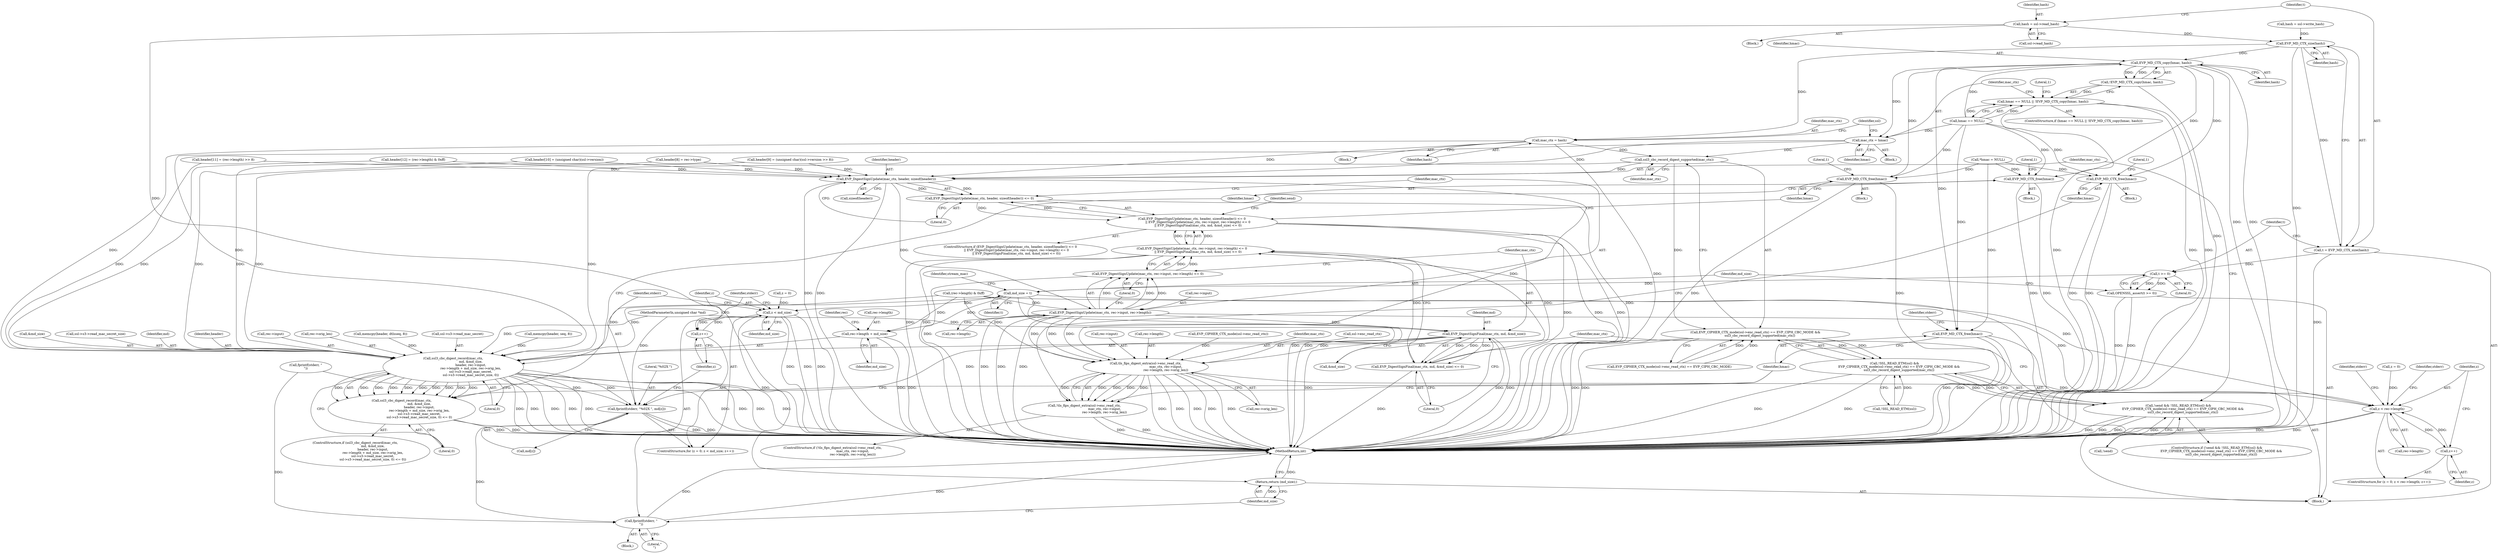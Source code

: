 digraph "0_openssl_4ad93618d26a3ea23d36ad5498ff4f59eff3a4d2_3@API" {
"1000159" [label="(Call,hash = ssl->read_hash)"];
"1000166" [label="(Call,EVP_MD_CTX_size(hash))"];
"1000164" [label="(Call,t = EVP_MD_CTX_size(hash))"];
"1000169" [label="(Call,t >= 0)"];
"1000168" [label="(Call,OPENSSL_assert(t >= 0))"];
"1000172" [label="(Call,md_size = t)"];
"1000305" [label="(Call,ssl3_cbc_digest_record(mac_ctx,\n                                   md, &md_size,\n                                   header, rec->input,\n                                   rec->length + md_size, rec->orig_len,\n                                   ssl->s3->read_mac_secret,\n                                   ssl->s3->read_mac_secret_size, 0))"];
"1000304" [label="(Call,ssl3_cbc_digest_record(mac_ctx,\n                                   md, &md_size,\n                                   header, rec->input,\n                                   rec->length + md_size, rec->orig_len,\n                                   ssl->s3->read_mac_secret,\n                                   ssl->s3->read_mac_secret_size, 0) <= 0)"];
"1000495" [label="(Call,fprintf(stderr, \"%02X \", md[z]))"];
"1000501" [label="(Call,fprintf(stderr, \"\n\"))"];
"1000314" [label="(Call,rec->length + md_size)"];
"1000490" [label="(Call,z < md_size)"];
"1000493" [label="(Call,z++)"];
"1000504" [label="(Return,return (md_size);)"];
"1000178" [label="(Call,mac_ctx = hash)"];
"1000300" [label="(Call,ssl3_cbc_record_digest_supported(mac_ctx))"];
"1000293" [label="(Call,EVP_CIPHER_CTX_mode(ssl->enc_read_ctx) == EVP_CIPH_CBC_MODE &&\n         ssl3_cbc_record_digest_supported(mac_ctx))"];
"1000289" [label="(Call,!SSL_READ_ETM(ssl) &&\n         EVP_CIPHER_CTX_mode(ssl->enc_read_ctx) == EVP_CIPH_CBC_MODE &&\n         ssl3_cbc_record_digest_supported(mac_ctx))"];
"1000286" [label="(Call,!send && !SSL_READ_ETM(ssl) &&\n         EVP_CIPHER_CTX_mode(ssl->enc_read_ctx) == EVP_CIPH_CBC_MODE &&\n         ssl3_cbc_record_digest_supported(mac_ctx))"];
"1000345" [label="(Call,EVP_DigestSignUpdate(mac_ctx, header, sizeof(header)))"];
"1000344" [label="(Call,EVP_DigestSignUpdate(mac_ctx, header, sizeof(header)) <= 0)"];
"1000343" [label="(Call,EVP_DigestSignUpdate(mac_ctx, header, sizeof(header)) <= 0\n            || EVP_DigestSignUpdate(mac_ctx, rec->input, rec->length) <= 0\n            || EVP_DigestSignFinal(mac_ctx, md, &md_size) <= 0)"];
"1000353" [label="(Call,EVP_DigestSignUpdate(mac_ctx, rec->input, rec->length))"];
"1000352" [label="(Call,EVP_DigestSignUpdate(mac_ctx, rec->input, rec->length) <= 0)"];
"1000351" [label="(Call,EVP_DigestSignUpdate(mac_ctx, rec->input, rec->length) <= 0\n            || EVP_DigestSignFinal(mac_ctx, md, &md_size) <= 0)"];
"1000363" [label="(Call,EVP_DigestSignFinal(mac_ctx, md, &md_size))"];
"1000362" [label="(Call,EVP_DigestSignFinal(mac_ctx, md, &md_size) <= 0)"];
"1000386" [label="(Call,tls_fips_digest_extra(ssl->enc_read_ctx,\n                                        mac_ctx, rec->input,\n                                        rec->length, rec->orig_len))"];
"1000385" [label="(Call,!tls_fips_digest_extra(ssl->enc_read_ctx,\n                                        mac_ctx, rec->input,\n                                        rec->length, rec->orig_len))"];
"1000440" [label="(Call,z < rec->length)"];
"1000445" [label="(Call,z++)"];
"1000192" [label="(Call,EVP_MD_CTX_copy(hmac, hash))"];
"1000191" [label="(Call,!EVP_MD_CTX_copy(hmac, hash))"];
"1000187" [label="(Call,hmac == NULL || !EVP_MD_CTX_copy(hmac, hash))"];
"1000198" [label="(Call,mac_ctx = hmac)"];
"1000335" [label="(Call,EVP_MD_CTX_free(hmac))"];
"1000370" [label="(Call,EVP_MD_CTX_free(hmac))"];
"1000401" [label="(Call,EVP_MD_CTX_free(hmac))"];
"1000406" [label="(Call,EVP_MD_CTX_free(hmac))"];
"1000167" [label="(Identifier,hash)"];
"1000173" [label="(Identifier,md_size)"];
"1000179" [label="(Identifier,mac_ctx)"];
"1000445" [label="(Call,z++)"];
"1000169" [label="(Call,t >= 0)"];
"1000168" [label="(Call,OPENSSL_assert(t >= 0))"];
"1000159" [label="(Call,hash = ssl->read_hash)"];
"1000440" [label="(Call,z < rec->length)"];
"1000307" [label="(Identifier,md)"];
"1000505" [label="(Identifier,md_size)"];
"1000343" [label="(Call,EVP_DigestSignUpdate(mac_ctx, header, sizeof(header)) <= 0\n            || EVP_DigestSignUpdate(mac_ctx, rec->input, rec->length) <= 0\n            || EVP_DigestSignFinal(mac_ctx, md, &md_size) <= 0)"];
"1000496" [label="(Identifier,stderr)"];
"1000191" [label="(Call,!EVP_MD_CTX_copy(hmac, hash))"];
"1000366" [label="(Call,&md_size)"];
"1000311" [label="(Call,rec->input)"];
"1000318" [label="(Identifier,md_size)"];
"1000378" [label="(Identifier,send)"];
"1000484" [label="(Block,)"];
"1000487" [label="(Call,z = 0)"];
"1000345" [label="(Call,EVP_DigestSignUpdate(mac_ctx, header, sizeof(header)))"];
"1000187" [label="(Call,hmac == NULL || !EVP_MD_CTX_copy(hmac, hash))"];
"1000319" [label="(Call,rec->orig_len)"];
"1000351" [label="(Call,EVP_DigestSignUpdate(mac_ctx, rec->input, rec->length) <= 0\n            || EVP_DigestSignFinal(mac_ctx, md, &md_size) <= 0)"];
"1000400" [label="(Block,)"];
"1000304" [label="(Call,ssl3_cbc_digest_record(mac_ctx,\n                                   md, &md_size,\n                                   header, rec->input,\n                                   rec->length + md_size, rec->orig_len,\n                                   ssl->s3->read_mac_secret,\n                                   ssl->s3->read_mac_secret_size, 0) <= 0)"];
"1000407" [label="(Identifier,hmac)"];
"1000287" [label="(Call,!send)"];
"1000334" [label="(Block,)"];
"1000371" [label="(Identifier,hmac)"];
"1000406" [label="(Call,EVP_MD_CTX_free(hmac))"];
"1000348" [label="(Call,sizeof(header))"];
"1000491" [label="(Identifier,z)"];
"1000178" [label="(Call,mac_ctx = hash)"];
"1000335" [label="(Call,EVP_MD_CTX_free(hmac))"];
"1000193" [label="(Identifier,hmac)"];
"1000199" [label="(Identifier,mac_ctx)"];
"1000306" [label="(Identifier,mac_ctx)"];
"1000280" [label="(Call,(rec->length) & 0xff)"];
"1000506" [label="(MethodReturn,int)"];
"1000391" [label="(Call,rec->input)"];
"1000276" [label="(Call,header[12] = (rec->length) & 0xff)"];
"1000456" [label="(Identifier,stderr)"];
"1000285" [label="(ControlStructure,if (!send && !SSL_READ_ETM(ssl) &&\n         EVP_CIPHER_CTX_mode(ssl->enc_read_ctx) == EVP_CIPH_CBC_MODE &&\n         ssl3_cbc_record_digest_supported(mac_ctx)))"];
"1000502" [label="(Identifier,stderr)"];
"1000497" [label="(Literal,\"%02X \")"];
"1000106" [label="(MethodParameterIn,unsigned char *md)"];
"1000194" [label="(Identifier,hash)"];
"1000171" [label="(Literal,0)"];
"1000320" [label="(Identifier,rec)"];
"1000231" [label="(Call,memcpy(header, dtlsseq, 8))"];
"1000504" [label="(Return,return (md_size);)"];
"1000322" [label="(Call,ssl->s3->read_mac_secret)"];
"1000247" [label="(Call,header[9] = (unsigned char)(ssl->version >> 8))"];
"1000402" [label="(Identifier,hmac)"];
"1000339" [label="(Literal,1)"];
"1000354" [label="(Identifier,mac_ctx)"];
"1000342" [label="(ControlStructure,if (EVP_DigestSignUpdate(mac_ctx, header, sizeof(header)) <= 0\n            || EVP_DigestSignUpdate(mac_ctx, rec->input, rec->length) <= 0\n            || EVP_DigestSignFinal(mac_ctx, md, &md_size) <= 0))"];
"1000394" [label="(Call,rec->length)"];
"1000192" [label="(Call,EVP_MD_CTX_copy(hmac, hash))"];
"1000305" [label="(Call,ssl3_cbc_digest_record(mac_ctx,\n                                   md, &md_size,\n                                   header, rec->input,\n                                   rec->length + md_size, rec->orig_len,\n                                   ssl->s3->read_mac_secret,\n                                   ssl->s3->read_mac_secret_size, 0))"];
"1000495" [label="(Call,fprintf(stderr, \"%02X \", md[z]))"];
"1000455" [label="(Call,fprintf(stderr, \"\n\"))"];
"1000186" [label="(ControlStructure,if (hmac == NULL || !EVP_MD_CTX_copy(hmac, hash)))"];
"1000314" [label="(Call,rec->length + md_size)"];
"1000350" [label="(Literal,0)"];
"1000437" [label="(Call,z = 0)"];
"1000236" [label="(Call,memcpy(header, seq, 8))"];
"1000108" [label="(Block,)"];
"1000344" [label="(Call,EVP_DigestSignUpdate(mac_ctx, header, sizeof(header)) <= 0)"];
"1000295" [label="(Call,EVP_CIPHER_CTX_mode(ssl->enc_read_ctx))"];
"1000409" [label="(Identifier,stderr)"];
"1000370" [label="(Call,EVP_MD_CTX_free(hmac))"];
"1000353" [label="(Call,EVP_DigestSignUpdate(mac_ctx, rec->input, rec->length))"];
"1000352" [label="(Call,EVP_DigestSignUpdate(mac_ctx, rec->input, rec->length) <= 0)"];
"1000267" [label="(Call,header[11] = (rec->length) >> 8)"];
"1000346" [label="(Identifier,mac_ctx)"];
"1000145" [label="(Call,hash = ssl->write_hash)"];
"1000362" [label="(Call,EVP_DigestSignFinal(mac_ctx, md, &md_size) <= 0)"];
"1000151" [label="(Block,)"];
"1000308" [label="(Call,&md_size)"];
"1000374" [label="(Literal,1)"];
"1000336" [label="(Identifier,hmac)"];
"1000303" [label="(ControlStructure,if (ssl3_cbc_digest_record(mac_ctx,\n                                   md, &md_size,\n                                   header, rec->input,\n                                   rec->length + md_size, rec->orig_len,\n                                   ssl->s3->read_mac_secret,\n                                   ssl->s3->read_mac_secret_size, 0) <= 0))"];
"1000333" [label="(Literal,0)"];
"1000166" [label="(Call,EVP_MD_CTX_size(hash))"];
"1000446" [label="(Identifier,z)"];
"1000327" [label="(Call,ssl->s3->read_mac_secret_size)"];
"1000240" [label="(Call,header[8] = rec->type)"];
"1000114" [label="(Call,*hmac = NULL)"];
"1000177" [label="(Block,)"];
"1000390" [label="(Identifier,mac_ctx)"];
"1000365" [label="(Identifier,md)"];
"1000347" [label="(Identifier,header)"];
"1000363" [label="(Call,EVP_DigestSignFinal(mac_ctx, md, &md_size))"];
"1000290" [label="(Call,!SSL_READ_ETM(ssl))"];
"1000170" [label="(Identifier,t)"];
"1000503" [label="(Literal,\"\n\")"];
"1000164" [label="(Call,t = EVP_MD_CTX_size(hash))"];
"1000180" [label="(Identifier,hash)"];
"1000161" [label="(Call,ssl->read_hash)"];
"1000361" [label="(Literal,0)"];
"1000493" [label="(Call,z++)"];
"1000441" [label="(Identifier,z)"];
"1000401" [label="(Call,EVP_MD_CTX_free(hmac))"];
"1000289" [label="(Call,!SSL_READ_ETM(ssl) &&\n         EVP_CIPHER_CTX_mode(ssl->enc_read_ctx) == EVP_CIPH_CBC_MODE &&\n         ssl3_cbc_record_digest_supported(mac_ctx))"];
"1000315" [label="(Call,rec->length)"];
"1000442" [label="(Call,rec->length)"];
"1000310" [label="(Identifier,header)"];
"1000301" [label="(Identifier,mac_ctx)"];
"1000492" [label="(Identifier,md_size)"];
"1000172" [label="(Call,md_size = t)"];
"1000203" [label="(Identifier,ssl)"];
"1000332" [label="(Literal,0)"];
"1000369" [label="(Block,)"];
"1000364" [label="(Identifier,mac_ctx)"];
"1000198" [label="(Call,mac_ctx = hmac)"];
"1000174" [label="(Identifier,t)"];
"1000368" [label="(Literal,0)"];
"1000160" [label="(Identifier,hash)"];
"1000386" [label="(Call,tls_fips_digest_extra(ssl->enc_read_ctx,\n                                        mac_ctx, rec->input,\n                                        rec->length, rec->orig_len))"];
"1000176" [label="(Identifier,stream_mac)"];
"1000165" [label="(Identifier,t)"];
"1000358" [label="(Call,rec->length)"];
"1000385" [label="(Call,!tls_fips_digest_extra(ssl->enc_read_ctx,\n                                        mac_ctx, rec->input,\n                                        rec->length, rec->orig_len))"];
"1000397" [label="(Call,rec->orig_len)"];
"1000384" [label="(ControlStructure,if (!tls_fips_digest_extra(ssl->enc_read_ctx,\n                                        mac_ctx, rec->input,\n                                        rec->length, rec->orig_len)))"];
"1000436" [label="(ControlStructure,for (z = 0; z < rec->length; z++))"];
"1000188" [label="(Call,hmac == NULL)"];
"1000405" [label="(Literal,1)"];
"1000490" [label="(Call,z < md_size)"];
"1000498" [label="(Call,md[z])"];
"1000200" [label="(Identifier,hmac)"];
"1000294" [label="(Call,EVP_CIPHER_CTX_mode(ssl->enc_read_ctx) == EVP_CIPH_CBC_MODE)"];
"1000355" [label="(Call,rec->input)"];
"1000258" [label="(Call,header[10] = (unsigned char)(ssl->version))"];
"1000286" [label="(Call,!send && !SSL_READ_ETM(ssl) &&\n         EVP_CIPHER_CTX_mode(ssl->enc_read_ctx) == EVP_CIPH_CBC_MODE &&\n         ssl3_cbc_record_digest_supported(mac_ctx))"];
"1000293" [label="(Call,EVP_CIPHER_CTX_mode(ssl->enc_read_ctx) == EVP_CIPH_CBC_MODE &&\n         ssl3_cbc_record_digest_supported(mac_ctx))"];
"1000486" [label="(ControlStructure,for (z = 0; z < md_size; z++))"];
"1000387" [label="(Call,ssl->enc_read_ctx)"];
"1000300" [label="(Call,ssl3_cbc_record_digest_supported(mac_ctx))"];
"1000501" [label="(Call,fprintf(stderr, \"\n\"))"];
"1000197" [label="(Literal,1)"];
"1000182" [label="(Block,)"];
"1000494" [label="(Identifier,z)"];
"1000448" [label="(Identifier,stderr)"];
"1000159" -> "1000151"  [label="AST: "];
"1000159" -> "1000161"  [label="CFG: "];
"1000160" -> "1000159"  [label="AST: "];
"1000161" -> "1000159"  [label="AST: "];
"1000165" -> "1000159"  [label="CFG: "];
"1000159" -> "1000506"  [label="DDG: "];
"1000159" -> "1000166"  [label="DDG: "];
"1000166" -> "1000164"  [label="AST: "];
"1000166" -> "1000167"  [label="CFG: "];
"1000167" -> "1000166"  [label="AST: "];
"1000164" -> "1000166"  [label="CFG: "];
"1000166" -> "1000506"  [label="DDG: "];
"1000166" -> "1000164"  [label="DDG: "];
"1000145" -> "1000166"  [label="DDG: "];
"1000166" -> "1000178"  [label="DDG: "];
"1000166" -> "1000192"  [label="DDG: "];
"1000164" -> "1000108"  [label="AST: "];
"1000165" -> "1000164"  [label="AST: "];
"1000170" -> "1000164"  [label="CFG: "];
"1000164" -> "1000506"  [label="DDG: "];
"1000164" -> "1000169"  [label="DDG: "];
"1000169" -> "1000168"  [label="AST: "];
"1000169" -> "1000171"  [label="CFG: "];
"1000170" -> "1000169"  [label="AST: "];
"1000171" -> "1000169"  [label="AST: "];
"1000168" -> "1000169"  [label="CFG: "];
"1000169" -> "1000168"  [label="DDG: "];
"1000169" -> "1000168"  [label="DDG: "];
"1000169" -> "1000172"  [label="DDG: "];
"1000168" -> "1000108"  [label="AST: "];
"1000173" -> "1000168"  [label="CFG: "];
"1000168" -> "1000506"  [label="DDG: "];
"1000168" -> "1000506"  [label="DDG: "];
"1000172" -> "1000108"  [label="AST: "];
"1000172" -> "1000174"  [label="CFG: "];
"1000173" -> "1000172"  [label="AST: "];
"1000174" -> "1000172"  [label="AST: "];
"1000176" -> "1000172"  [label="CFG: "];
"1000172" -> "1000506"  [label="DDG: "];
"1000172" -> "1000506"  [label="DDG: "];
"1000172" -> "1000305"  [label="DDG: "];
"1000172" -> "1000314"  [label="DDG: "];
"1000172" -> "1000490"  [label="DDG: "];
"1000305" -> "1000304"  [label="AST: "];
"1000305" -> "1000332"  [label="CFG: "];
"1000306" -> "1000305"  [label="AST: "];
"1000307" -> "1000305"  [label="AST: "];
"1000308" -> "1000305"  [label="AST: "];
"1000310" -> "1000305"  [label="AST: "];
"1000311" -> "1000305"  [label="AST: "];
"1000314" -> "1000305"  [label="AST: "];
"1000319" -> "1000305"  [label="AST: "];
"1000322" -> "1000305"  [label="AST: "];
"1000327" -> "1000305"  [label="AST: "];
"1000332" -> "1000305"  [label="AST: "];
"1000333" -> "1000305"  [label="CFG: "];
"1000305" -> "1000506"  [label="DDG: "];
"1000305" -> "1000506"  [label="DDG: "];
"1000305" -> "1000506"  [label="DDG: "];
"1000305" -> "1000506"  [label="DDG: "];
"1000305" -> "1000506"  [label="DDG: "];
"1000305" -> "1000506"  [label="DDG: "];
"1000305" -> "1000506"  [label="DDG: "];
"1000305" -> "1000506"  [label="DDG: "];
"1000305" -> "1000506"  [label="DDG: "];
"1000305" -> "1000304"  [label="DDG: "];
"1000305" -> "1000304"  [label="DDG: "];
"1000305" -> "1000304"  [label="DDG: "];
"1000305" -> "1000304"  [label="DDG: "];
"1000305" -> "1000304"  [label="DDG: "];
"1000305" -> "1000304"  [label="DDG: "];
"1000305" -> "1000304"  [label="DDG: "];
"1000305" -> "1000304"  [label="DDG: "];
"1000305" -> "1000304"  [label="DDG: "];
"1000305" -> "1000304"  [label="DDG: "];
"1000178" -> "1000305"  [label="DDG: "];
"1000300" -> "1000305"  [label="DDG: "];
"1000198" -> "1000305"  [label="DDG: "];
"1000106" -> "1000305"  [label="DDG: "];
"1000236" -> "1000305"  [label="DDG: "];
"1000267" -> "1000305"  [label="DDG: "];
"1000231" -> "1000305"  [label="DDG: "];
"1000276" -> "1000305"  [label="DDG: "];
"1000240" -> "1000305"  [label="DDG: "];
"1000258" -> "1000305"  [label="DDG: "];
"1000247" -> "1000305"  [label="DDG: "];
"1000280" -> "1000305"  [label="DDG: "];
"1000305" -> "1000495"  [label="DDG: "];
"1000304" -> "1000303"  [label="AST: "];
"1000304" -> "1000333"  [label="CFG: "];
"1000333" -> "1000304"  [label="AST: "];
"1000336" -> "1000304"  [label="CFG: "];
"1000407" -> "1000304"  [label="CFG: "];
"1000304" -> "1000506"  [label="DDG: "];
"1000304" -> "1000506"  [label="DDG: "];
"1000495" -> "1000486"  [label="AST: "];
"1000495" -> "1000498"  [label="CFG: "];
"1000496" -> "1000495"  [label="AST: "];
"1000497" -> "1000495"  [label="AST: "];
"1000498" -> "1000495"  [label="AST: "];
"1000494" -> "1000495"  [label="CFG: "];
"1000495" -> "1000506"  [label="DDG: "];
"1000495" -> "1000506"  [label="DDG: "];
"1000455" -> "1000495"  [label="DDG: "];
"1000363" -> "1000495"  [label="DDG: "];
"1000106" -> "1000495"  [label="DDG: "];
"1000495" -> "1000501"  [label="DDG: "];
"1000501" -> "1000484"  [label="AST: "];
"1000501" -> "1000503"  [label="CFG: "];
"1000502" -> "1000501"  [label="AST: "];
"1000503" -> "1000501"  [label="AST: "];
"1000505" -> "1000501"  [label="CFG: "];
"1000501" -> "1000506"  [label="DDG: "];
"1000501" -> "1000506"  [label="DDG: "];
"1000455" -> "1000501"  [label="DDG: "];
"1000314" -> "1000318"  [label="CFG: "];
"1000315" -> "1000314"  [label="AST: "];
"1000318" -> "1000314"  [label="AST: "];
"1000320" -> "1000314"  [label="CFG: "];
"1000314" -> "1000506"  [label="DDG: "];
"1000314" -> "1000506"  [label="DDG: "];
"1000280" -> "1000314"  [label="DDG: "];
"1000490" -> "1000486"  [label="AST: "];
"1000490" -> "1000492"  [label="CFG: "];
"1000491" -> "1000490"  [label="AST: "];
"1000492" -> "1000490"  [label="AST: "];
"1000496" -> "1000490"  [label="CFG: "];
"1000502" -> "1000490"  [label="CFG: "];
"1000490" -> "1000506"  [label="DDG: "];
"1000490" -> "1000506"  [label="DDG: "];
"1000490" -> "1000506"  [label="DDG: "];
"1000493" -> "1000490"  [label="DDG: "];
"1000487" -> "1000490"  [label="DDG: "];
"1000490" -> "1000493"  [label="DDG: "];
"1000490" -> "1000504"  [label="DDG: "];
"1000493" -> "1000486"  [label="AST: "];
"1000493" -> "1000494"  [label="CFG: "];
"1000494" -> "1000493"  [label="AST: "];
"1000491" -> "1000493"  [label="CFG: "];
"1000504" -> "1000108"  [label="AST: "];
"1000504" -> "1000505"  [label="CFG: "];
"1000505" -> "1000504"  [label="AST: "];
"1000506" -> "1000504"  [label="CFG: "];
"1000504" -> "1000506"  [label="DDG: "];
"1000505" -> "1000504"  [label="DDG: "];
"1000178" -> "1000177"  [label="AST: "];
"1000178" -> "1000180"  [label="CFG: "];
"1000179" -> "1000178"  [label="AST: "];
"1000180" -> "1000178"  [label="AST: "];
"1000203" -> "1000178"  [label="CFG: "];
"1000178" -> "1000506"  [label="DDG: "];
"1000178" -> "1000300"  [label="DDG: "];
"1000178" -> "1000345"  [label="DDG: "];
"1000300" -> "1000293"  [label="AST: "];
"1000300" -> "1000301"  [label="CFG: "];
"1000301" -> "1000300"  [label="AST: "];
"1000293" -> "1000300"  [label="CFG: "];
"1000300" -> "1000293"  [label="DDG: "];
"1000198" -> "1000300"  [label="DDG: "];
"1000300" -> "1000345"  [label="DDG: "];
"1000293" -> "1000289"  [label="AST: "];
"1000293" -> "1000294"  [label="CFG: "];
"1000294" -> "1000293"  [label="AST: "];
"1000289" -> "1000293"  [label="CFG: "];
"1000293" -> "1000506"  [label="DDG: "];
"1000293" -> "1000506"  [label="DDG: "];
"1000293" -> "1000289"  [label="DDG: "];
"1000293" -> "1000289"  [label="DDG: "];
"1000294" -> "1000293"  [label="DDG: "];
"1000294" -> "1000293"  [label="DDG: "];
"1000289" -> "1000286"  [label="AST: "];
"1000289" -> "1000290"  [label="CFG: "];
"1000290" -> "1000289"  [label="AST: "];
"1000286" -> "1000289"  [label="CFG: "];
"1000289" -> "1000506"  [label="DDG: "];
"1000289" -> "1000506"  [label="DDG: "];
"1000289" -> "1000286"  [label="DDG: "];
"1000289" -> "1000286"  [label="DDG: "];
"1000290" -> "1000289"  [label="DDG: "];
"1000286" -> "1000285"  [label="AST: "];
"1000286" -> "1000287"  [label="CFG: "];
"1000287" -> "1000286"  [label="AST: "];
"1000306" -> "1000286"  [label="CFG: "];
"1000346" -> "1000286"  [label="CFG: "];
"1000286" -> "1000506"  [label="DDG: "];
"1000286" -> "1000506"  [label="DDG: "];
"1000286" -> "1000506"  [label="DDG: "];
"1000287" -> "1000286"  [label="DDG: "];
"1000345" -> "1000344"  [label="AST: "];
"1000345" -> "1000348"  [label="CFG: "];
"1000346" -> "1000345"  [label="AST: "];
"1000347" -> "1000345"  [label="AST: "];
"1000348" -> "1000345"  [label="AST: "];
"1000350" -> "1000345"  [label="CFG: "];
"1000345" -> "1000506"  [label="DDG: "];
"1000345" -> "1000506"  [label="DDG: "];
"1000345" -> "1000344"  [label="DDG: "];
"1000345" -> "1000344"  [label="DDG: "];
"1000198" -> "1000345"  [label="DDG: "];
"1000267" -> "1000345"  [label="DDG: "];
"1000276" -> "1000345"  [label="DDG: "];
"1000240" -> "1000345"  [label="DDG: "];
"1000258" -> "1000345"  [label="DDG: "];
"1000247" -> "1000345"  [label="DDG: "];
"1000345" -> "1000353"  [label="DDG: "];
"1000345" -> "1000386"  [label="DDG: "];
"1000344" -> "1000343"  [label="AST: "];
"1000344" -> "1000350"  [label="CFG: "];
"1000350" -> "1000344"  [label="AST: "];
"1000354" -> "1000344"  [label="CFG: "];
"1000343" -> "1000344"  [label="CFG: "];
"1000344" -> "1000506"  [label="DDG: "];
"1000344" -> "1000343"  [label="DDG: "];
"1000344" -> "1000343"  [label="DDG: "];
"1000343" -> "1000342"  [label="AST: "];
"1000343" -> "1000351"  [label="CFG: "];
"1000351" -> "1000343"  [label="AST: "];
"1000371" -> "1000343"  [label="CFG: "];
"1000378" -> "1000343"  [label="CFG: "];
"1000343" -> "1000506"  [label="DDG: "];
"1000343" -> "1000506"  [label="DDG: "];
"1000343" -> "1000506"  [label="DDG: "];
"1000351" -> "1000343"  [label="DDG: "];
"1000351" -> "1000343"  [label="DDG: "];
"1000353" -> "1000352"  [label="AST: "];
"1000353" -> "1000358"  [label="CFG: "];
"1000354" -> "1000353"  [label="AST: "];
"1000355" -> "1000353"  [label="AST: "];
"1000358" -> "1000353"  [label="AST: "];
"1000361" -> "1000353"  [label="CFG: "];
"1000353" -> "1000506"  [label="DDG: "];
"1000353" -> "1000506"  [label="DDG: "];
"1000353" -> "1000506"  [label="DDG: "];
"1000353" -> "1000352"  [label="DDG: "];
"1000353" -> "1000352"  [label="DDG: "];
"1000353" -> "1000352"  [label="DDG: "];
"1000280" -> "1000353"  [label="DDG: "];
"1000353" -> "1000363"  [label="DDG: "];
"1000353" -> "1000386"  [label="DDG: "];
"1000353" -> "1000386"  [label="DDG: "];
"1000353" -> "1000386"  [label="DDG: "];
"1000353" -> "1000440"  [label="DDG: "];
"1000352" -> "1000351"  [label="AST: "];
"1000352" -> "1000361"  [label="CFG: "];
"1000361" -> "1000352"  [label="AST: "];
"1000364" -> "1000352"  [label="CFG: "];
"1000351" -> "1000352"  [label="CFG: "];
"1000352" -> "1000506"  [label="DDG: "];
"1000352" -> "1000351"  [label="DDG: "];
"1000352" -> "1000351"  [label="DDG: "];
"1000351" -> "1000362"  [label="CFG: "];
"1000362" -> "1000351"  [label="AST: "];
"1000351" -> "1000506"  [label="DDG: "];
"1000351" -> "1000506"  [label="DDG: "];
"1000362" -> "1000351"  [label="DDG: "];
"1000362" -> "1000351"  [label="DDG: "];
"1000363" -> "1000362"  [label="AST: "];
"1000363" -> "1000366"  [label="CFG: "];
"1000364" -> "1000363"  [label="AST: "];
"1000365" -> "1000363"  [label="AST: "];
"1000366" -> "1000363"  [label="AST: "];
"1000368" -> "1000363"  [label="CFG: "];
"1000363" -> "1000506"  [label="DDG: "];
"1000363" -> "1000506"  [label="DDG: "];
"1000363" -> "1000506"  [label="DDG: "];
"1000363" -> "1000362"  [label="DDG: "];
"1000363" -> "1000362"  [label="DDG: "];
"1000363" -> "1000362"  [label="DDG: "];
"1000106" -> "1000363"  [label="DDG: "];
"1000363" -> "1000386"  [label="DDG: "];
"1000362" -> "1000368"  [label="CFG: "];
"1000368" -> "1000362"  [label="AST: "];
"1000362" -> "1000506"  [label="DDG: "];
"1000386" -> "1000385"  [label="AST: "];
"1000386" -> "1000397"  [label="CFG: "];
"1000387" -> "1000386"  [label="AST: "];
"1000390" -> "1000386"  [label="AST: "];
"1000391" -> "1000386"  [label="AST: "];
"1000394" -> "1000386"  [label="AST: "];
"1000397" -> "1000386"  [label="AST: "];
"1000385" -> "1000386"  [label="CFG: "];
"1000386" -> "1000506"  [label="DDG: "];
"1000386" -> "1000506"  [label="DDG: "];
"1000386" -> "1000506"  [label="DDG: "];
"1000386" -> "1000506"  [label="DDG: "];
"1000386" -> "1000506"  [label="DDG: "];
"1000386" -> "1000385"  [label="DDG: "];
"1000386" -> "1000385"  [label="DDG: "];
"1000386" -> "1000385"  [label="DDG: "];
"1000386" -> "1000385"  [label="DDG: "];
"1000386" -> "1000385"  [label="DDG: "];
"1000295" -> "1000386"  [label="DDG: "];
"1000280" -> "1000386"  [label="DDG: "];
"1000386" -> "1000440"  [label="DDG: "];
"1000385" -> "1000384"  [label="AST: "];
"1000402" -> "1000385"  [label="CFG: "];
"1000407" -> "1000385"  [label="CFG: "];
"1000385" -> "1000506"  [label="DDG: "];
"1000385" -> "1000506"  [label="DDG: "];
"1000440" -> "1000436"  [label="AST: "];
"1000440" -> "1000442"  [label="CFG: "];
"1000441" -> "1000440"  [label="AST: "];
"1000442" -> "1000440"  [label="AST: "];
"1000448" -> "1000440"  [label="CFG: "];
"1000456" -> "1000440"  [label="CFG: "];
"1000440" -> "1000506"  [label="DDG: "];
"1000440" -> "1000506"  [label="DDG: "];
"1000437" -> "1000440"  [label="DDG: "];
"1000445" -> "1000440"  [label="DDG: "];
"1000280" -> "1000440"  [label="DDG: "];
"1000440" -> "1000445"  [label="DDG: "];
"1000445" -> "1000436"  [label="AST: "];
"1000445" -> "1000446"  [label="CFG: "];
"1000446" -> "1000445"  [label="AST: "];
"1000441" -> "1000445"  [label="CFG: "];
"1000192" -> "1000191"  [label="AST: "];
"1000192" -> "1000194"  [label="CFG: "];
"1000193" -> "1000192"  [label="AST: "];
"1000194" -> "1000192"  [label="AST: "];
"1000191" -> "1000192"  [label="CFG: "];
"1000192" -> "1000506"  [label="DDG: "];
"1000192" -> "1000506"  [label="DDG: "];
"1000192" -> "1000191"  [label="DDG: "];
"1000192" -> "1000191"  [label="DDG: "];
"1000188" -> "1000192"  [label="DDG: "];
"1000192" -> "1000198"  [label="DDG: "];
"1000192" -> "1000335"  [label="DDG: "];
"1000192" -> "1000370"  [label="DDG: "];
"1000192" -> "1000401"  [label="DDG: "];
"1000192" -> "1000406"  [label="DDG: "];
"1000191" -> "1000187"  [label="AST: "];
"1000187" -> "1000191"  [label="CFG: "];
"1000191" -> "1000506"  [label="DDG: "];
"1000191" -> "1000187"  [label="DDG: "];
"1000187" -> "1000186"  [label="AST: "];
"1000187" -> "1000188"  [label="CFG: "];
"1000188" -> "1000187"  [label="AST: "];
"1000197" -> "1000187"  [label="CFG: "];
"1000199" -> "1000187"  [label="CFG: "];
"1000187" -> "1000506"  [label="DDG: "];
"1000187" -> "1000506"  [label="DDG: "];
"1000187" -> "1000506"  [label="DDG: "];
"1000188" -> "1000187"  [label="DDG: "];
"1000188" -> "1000187"  [label="DDG: "];
"1000198" -> "1000182"  [label="AST: "];
"1000198" -> "1000200"  [label="CFG: "];
"1000199" -> "1000198"  [label="AST: "];
"1000200" -> "1000198"  [label="AST: "];
"1000203" -> "1000198"  [label="CFG: "];
"1000188" -> "1000198"  [label="DDG: "];
"1000335" -> "1000334"  [label="AST: "];
"1000335" -> "1000336"  [label="CFG: "];
"1000336" -> "1000335"  [label="AST: "];
"1000339" -> "1000335"  [label="CFG: "];
"1000335" -> "1000506"  [label="DDG: "];
"1000335" -> "1000506"  [label="DDG: "];
"1000114" -> "1000335"  [label="DDG: "];
"1000188" -> "1000335"  [label="DDG: "];
"1000370" -> "1000369"  [label="AST: "];
"1000370" -> "1000371"  [label="CFG: "];
"1000371" -> "1000370"  [label="AST: "];
"1000374" -> "1000370"  [label="CFG: "];
"1000370" -> "1000506"  [label="DDG: "];
"1000370" -> "1000506"  [label="DDG: "];
"1000114" -> "1000370"  [label="DDG: "];
"1000188" -> "1000370"  [label="DDG: "];
"1000401" -> "1000400"  [label="AST: "];
"1000401" -> "1000402"  [label="CFG: "];
"1000402" -> "1000401"  [label="AST: "];
"1000405" -> "1000401"  [label="CFG: "];
"1000401" -> "1000506"  [label="DDG: "];
"1000401" -> "1000506"  [label="DDG: "];
"1000114" -> "1000401"  [label="DDG: "];
"1000188" -> "1000401"  [label="DDG: "];
"1000406" -> "1000108"  [label="AST: "];
"1000406" -> "1000407"  [label="CFG: "];
"1000407" -> "1000406"  [label="AST: "];
"1000409" -> "1000406"  [label="CFG: "];
"1000406" -> "1000506"  [label="DDG: "];
"1000406" -> "1000506"  [label="DDG: "];
"1000114" -> "1000406"  [label="DDG: "];
"1000188" -> "1000406"  [label="DDG: "];
}
